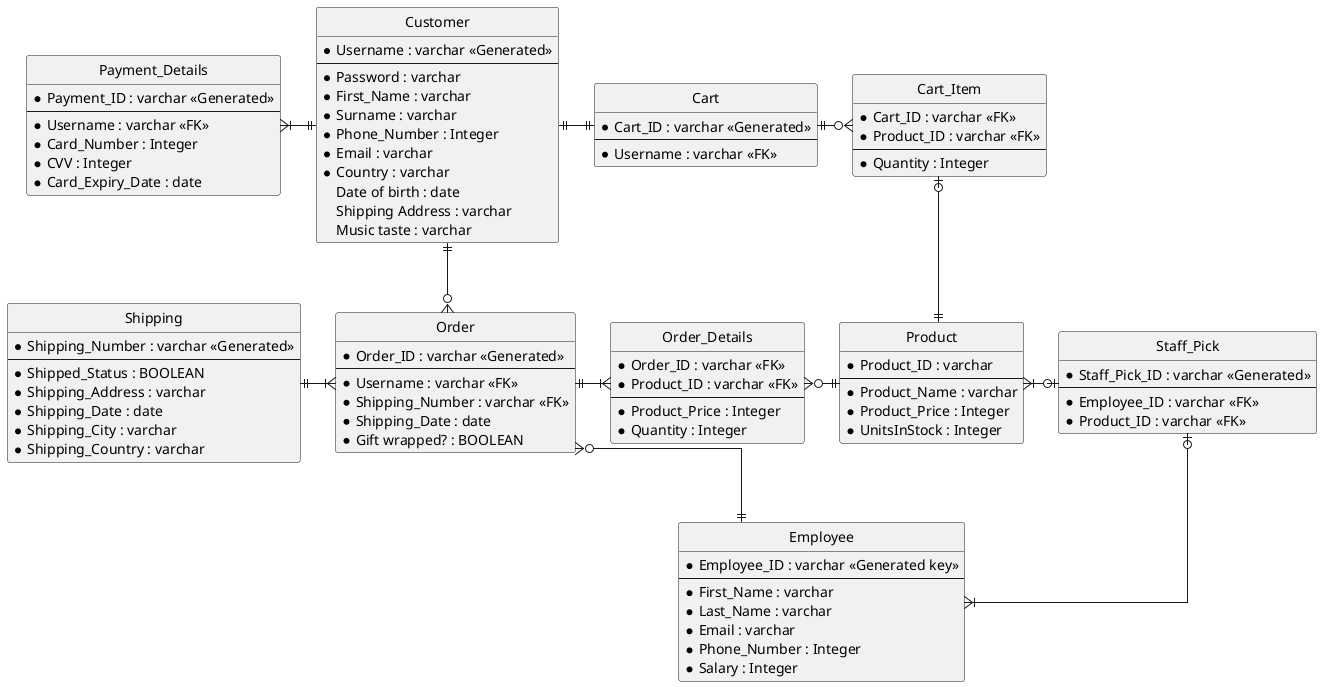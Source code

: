 @startuml HV Lo-Fi

skinparam Style StrictUML
skinparam LineType ortho
skinparam monochrome true

class Customer {
    * Username : varchar <<Generated>>
--
    * Password : varchar
    * First_Name : varchar
    * Surname : varchar
    * Phone_Number : Integer
    * Email : varchar
    * Country : varchar
    Date of birth : date
    Shipping Address : varchar
    Music taste : varchar
}

class Product {
    * Product_ID : varchar
--
    * Product_Name : varchar
    * Product_Price : Integer
    * UnitsInStock : Integer
}

class Order {
    * Order_ID : varchar <<Generated>>
--
    * Username : varchar <<FK>>
    * Shipping_Number : varchar <<FK>>
    * Shipping_Date : date
    * Gift wrapped? : BOOLEAN
}

class Shipping {
    * Shipping_Number : varchar <<Generated>>
--
    * Shipped_Status : BOOLEAN
    * Shipping_Address : varchar
    * Shipping_Date : date
    * Shipping_City : varchar
    * Shipping_Country : varchar
}

class Payment_Details {
    * Payment_ID : varchar <<Generated>>
--
    * Username : varchar <<FK>>
    * Card_Number : Integer
    * CVV : Integer
    * Card_Expiry_Date : date
}

class Order_Details {
    * Order_ID : varchar <<FK>>
    * Product_ID : varchar <<FK>>
--
    * Product_Price : Integer
    * Quantity : Integer
}

class Cart {
    * Cart_ID : varchar <<Generated>>
--
    * Username : varchar <<FK>>
}

class Cart_Item {
    * Cart_ID : varchar <<FK>>
    * Product_ID : varchar <<FK>>
--
    * Quantity : Integer
}

class Employee {
    * Employee_ID : varchar <<Generated key>>
--
    * First_Name : varchar
    * Last_Name : varchar
    * Email : varchar
    * Phone_Number : Integer
    * Salary : Integer
}

class Staff_Pick {
    * Staff_Pick_ID : varchar <<Generated>>
--
    * Employee_ID : varchar <<FK>>
    * Product_ID : varchar <<FK>>
}

Customer ||--o{ Order
Customer ||-|| Cart
Cart ||-o{ Cart_Item
Cart_Item |o-|| Product
Payment_Details }|-|| Customer
Shipping ||-|{ Order
Order ||-|{ Order_Details
Order_Details }o-|| Product
Staff_Pick |o--|{ Employee
Product }|-o| Staff_Pick
Order }o--|| Employee

@enduml
